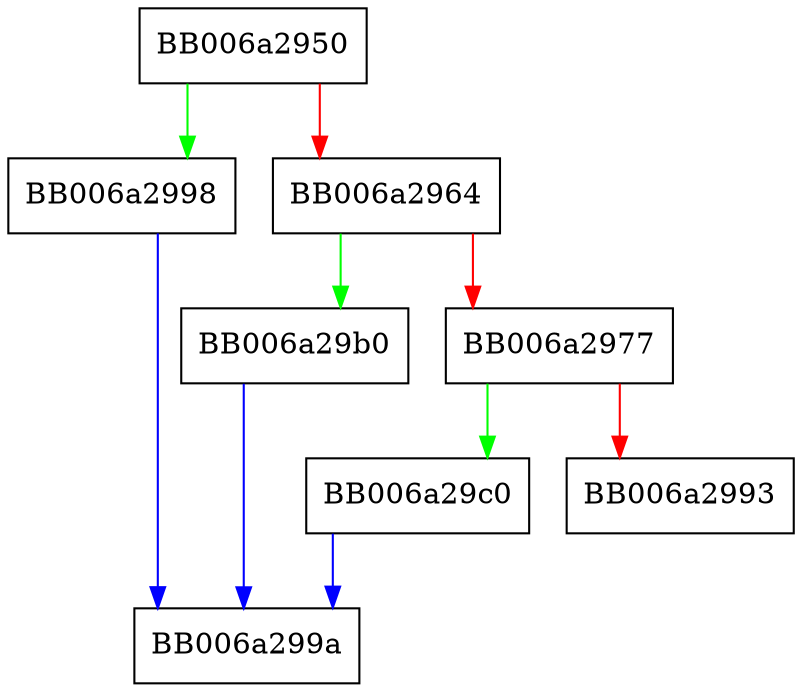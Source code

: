 digraph ossl_cipher_cbc_cts_mode_name2id {
  node [shape="box"];
  graph [splines=ortho];
  BB006a2950 -> BB006a2998 [color="green"];
  BB006a2950 -> BB006a2964 [color="red"];
  BB006a2964 -> BB006a29b0 [color="green"];
  BB006a2964 -> BB006a2977 [color="red"];
  BB006a2977 -> BB006a29c0 [color="green"];
  BB006a2977 -> BB006a2993 [color="red"];
  BB006a2998 -> BB006a299a [color="blue"];
  BB006a29b0 -> BB006a299a [color="blue"];
  BB006a29c0 -> BB006a299a [color="blue"];
}